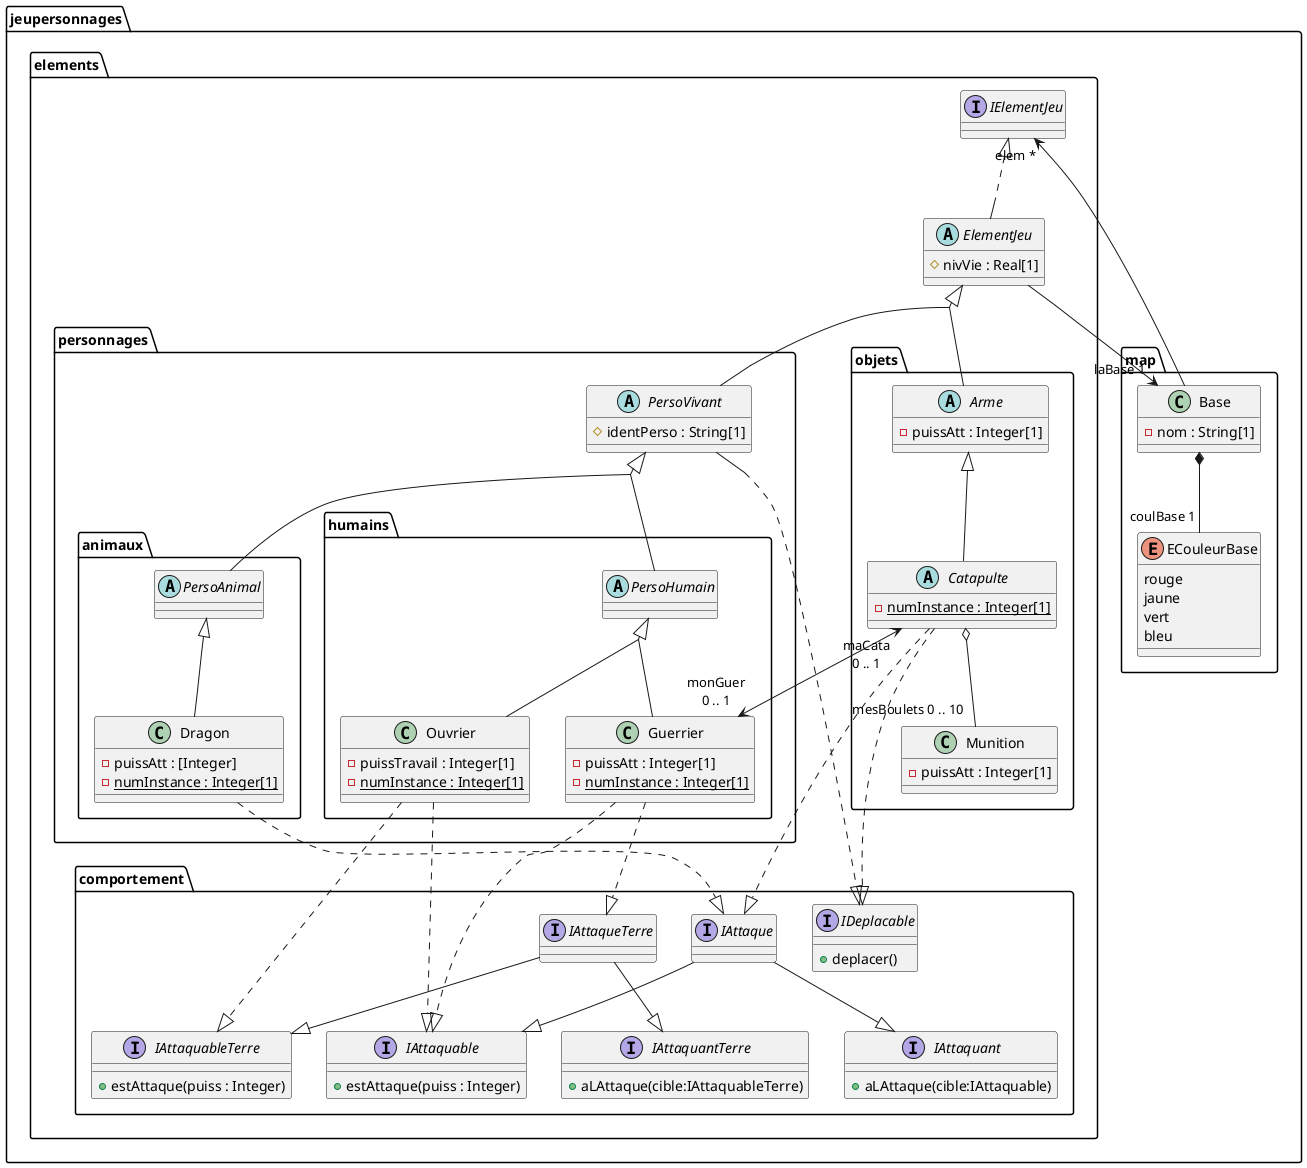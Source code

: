 
@startuml
skinparam groupinheritance 2
package jeupersonnages{
        package jeupersonnages.map {
                enum ECouleurBase {
                        rouge
                        jaune
                        vert
                        bleu
                }
                class Base{
                        -nom : String[1]
                }
                Base *--"coulBase 1" ECouleurBase
        }
        package jeupersonnages.elements {
                abstract ElementJeu {
                        #nivVie : Real[1]
                }
                package jeupersonnages.elements.personnages {
                        abstract PersoVivant {
                                #identPerso : String[1]
                        }

                        package jeupersonnages.elements.personnages.humains {
                                abstract PersoHumain {

                                }
                                class Ouvrier {
                                        -puissTravail : Integer[1]
                                        -{static} numInstance : Integer[1]
                                }
                                class Guerrier {
                                        -puissAtt : Integer[1]
                                        -{static} numInstance : Integer[1]
                                }
                                PersoHumain <|-- Ouvrier
                                PersoHumain <|-- Guerrier
                        }
                        PersoVivant <|-- PersoHumain
                        package jeupersonnages.elements.personnages.animaux {
                                abstract PersoAnimal{

                                }
                                class Dragon {
                                        -puissAtt : [Integer]
                                        -{static} numInstance : Integer[1]
                                }
                                PersoAnimal <|-- Dragon
                        }
                        PersoVivant <|-- PersoAnimal
                }
                ElementJeu <|-- PersoVivant
                interface IElementJeu {
                }
                IElementJeu <|.. ElementJeu
                package jeupersonnages.elements.objets {
                        abstract Arme {
                                -puissAtt : Integer[1]
                        }
                        abstract Catapulte {
                                -{static} numInstance : Integer[1]
                        }
                        Arme <|-- Catapulte
                        class Munition{
                                -puissAtt : Integer[1]
                        }
                        Catapulte o-- "mesBoulets 0 .. 10" Munition
                        Catapulte "maCata\n0 .. 1" <--> "monGuer\n0 .. 1" Guerrier

                }
                ElementJeu <|-- Arme
                package jeupersonnages.elements.comportement {

                        interface IAttaquable {
                                +estAttaque(puiss : Integer)
                        }
                        interface IAttaquant {
                                +aLAttaque(cible:IAttaquable)
                        }
                        Interface IAttaque {}

                        interface IAttaquableTerre {
                                +estAttaque(puiss : Integer)
                        }
                        interface IAttaquantTerre {
                                +aLAttaque(cible:IAttaquableTerre)
                        }
                        Interface IAttaqueTerre {}
                        Catapulte ..|> IDeplacable
                        PersoVivant ..|> IDeplacable
                        IAttaque --|> IAttaquant
                        IAttaque --|> IAttaquable
                        IAttaqueTerre --|> IAttaquantTerre
                        IAttaqueTerre --|> IAttaquableTerre
                        Interface IDeplacable{
                        +deplacer()
                        }
                }
                Catapulte ..|> IAttaque
                Dragon ..|> IAttaque
                Guerrier ..|> IAttaqueTerre
                Guerrier ..|> IAttaquable
                Ouvrier ...|> IAttaquable
                Ouvrier ...|> IAttaquableTerre

        }
        IElementJeu "elem *" <-- Base
        ElementJeu --> "laBase 1" Base
}
@enduml